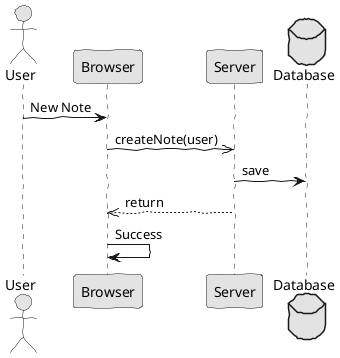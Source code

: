 @startuml  analysis3.png
skinparam handwritten true
skinparam monochrome true
skinparam packageStyle rect
skinparam defaultFontName FG Virgil
skinparam shadowing false

actor User

User -> Browser : New Note
 
Browser ->> Server : createNote(user)

database Database 

Server -> Database : save

Server -->> Browser : return

Browser -> Browser : Success

@enduml